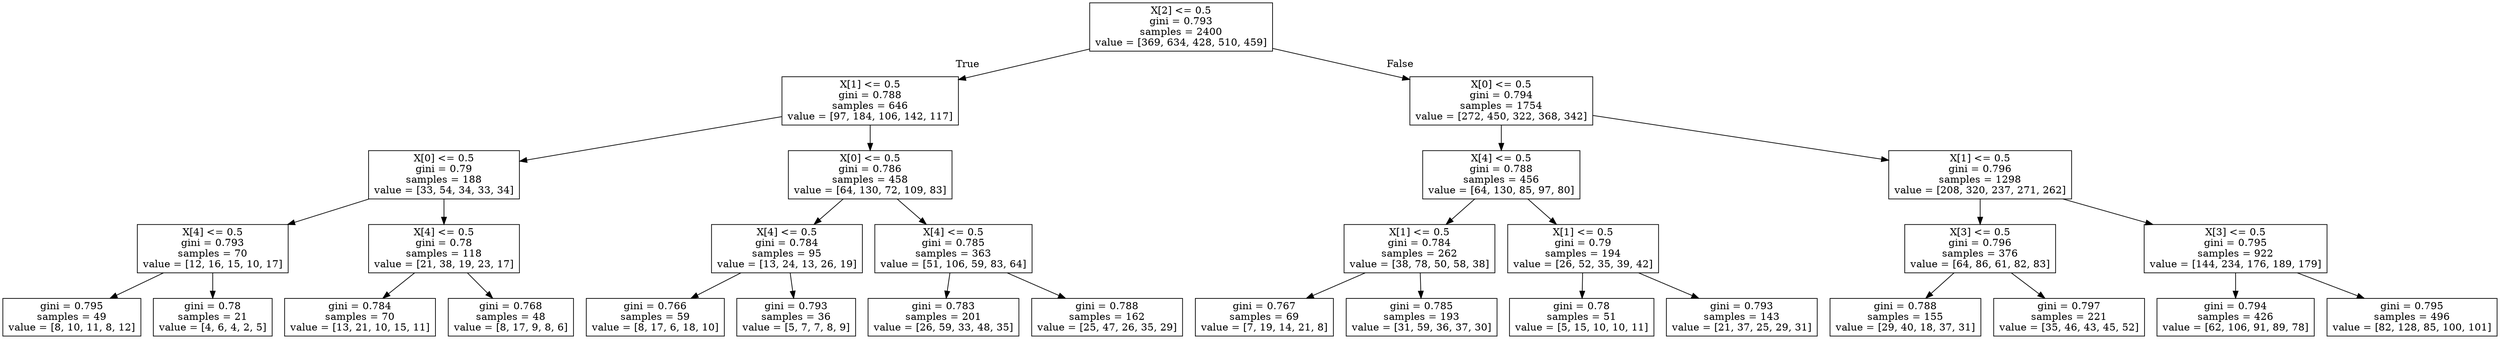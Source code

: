 digraph Tree {
node [shape=box] ;
0 [label="X[2] <= 0.5\ngini = 0.793\nsamples = 2400\nvalue = [369, 634, 428, 510, 459]"] ;
1 [label="X[1] <= 0.5\ngini = 0.788\nsamples = 646\nvalue = [97, 184, 106, 142, 117]"] ;
0 -> 1 [labeldistance=2.5, labelangle=45, headlabel="True"] ;
2 [label="X[0] <= 0.5\ngini = 0.79\nsamples = 188\nvalue = [33, 54, 34, 33, 34]"] ;
1 -> 2 ;
3 [label="X[4] <= 0.5\ngini = 0.793\nsamples = 70\nvalue = [12, 16, 15, 10, 17]"] ;
2 -> 3 ;
4 [label="gini = 0.795\nsamples = 49\nvalue = [8, 10, 11, 8, 12]"] ;
3 -> 4 ;
5 [label="gini = 0.78\nsamples = 21\nvalue = [4, 6, 4, 2, 5]"] ;
3 -> 5 ;
6 [label="X[4] <= 0.5\ngini = 0.78\nsamples = 118\nvalue = [21, 38, 19, 23, 17]"] ;
2 -> 6 ;
7 [label="gini = 0.784\nsamples = 70\nvalue = [13, 21, 10, 15, 11]"] ;
6 -> 7 ;
8 [label="gini = 0.768\nsamples = 48\nvalue = [8, 17, 9, 8, 6]"] ;
6 -> 8 ;
9 [label="X[0] <= 0.5\ngini = 0.786\nsamples = 458\nvalue = [64, 130, 72, 109, 83]"] ;
1 -> 9 ;
10 [label="X[4] <= 0.5\ngini = 0.784\nsamples = 95\nvalue = [13, 24, 13, 26, 19]"] ;
9 -> 10 ;
11 [label="gini = 0.766\nsamples = 59\nvalue = [8, 17, 6, 18, 10]"] ;
10 -> 11 ;
12 [label="gini = 0.793\nsamples = 36\nvalue = [5, 7, 7, 8, 9]"] ;
10 -> 12 ;
13 [label="X[4] <= 0.5\ngini = 0.785\nsamples = 363\nvalue = [51, 106, 59, 83, 64]"] ;
9 -> 13 ;
14 [label="gini = 0.783\nsamples = 201\nvalue = [26, 59, 33, 48, 35]"] ;
13 -> 14 ;
15 [label="gini = 0.788\nsamples = 162\nvalue = [25, 47, 26, 35, 29]"] ;
13 -> 15 ;
16 [label="X[0] <= 0.5\ngini = 0.794\nsamples = 1754\nvalue = [272, 450, 322, 368, 342]"] ;
0 -> 16 [labeldistance=2.5, labelangle=-45, headlabel="False"] ;
17 [label="X[4] <= 0.5\ngini = 0.788\nsamples = 456\nvalue = [64, 130, 85, 97, 80]"] ;
16 -> 17 ;
18 [label="X[1] <= 0.5\ngini = 0.784\nsamples = 262\nvalue = [38, 78, 50, 58, 38]"] ;
17 -> 18 ;
19 [label="gini = 0.767\nsamples = 69\nvalue = [7, 19, 14, 21, 8]"] ;
18 -> 19 ;
20 [label="gini = 0.785\nsamples = 193\nvalue = [31, 59, 36, 37, 30]"] ;
18 -> 20 ;
21 [label="X[1] <= 0.5\ngini = 0.79\nsamples = 194\nvalue = [26, 52, 35, 39, 42]"] ;
17 -> 21 ;
22 [label="gini = 0.78\nsamples = 51\nvalue = [5, 15, 10, 10, 11]"] ;
21 -> 22 ;
23 [label="gini = 0.793\nsamples = 143\nvalue = [21, 37, 25, 29, 31]"] ;
21 -> 23 ;
24 [label="X[1] <= 0.5\ngini = 0.796\nsamples = 1298\nvalue = [208, 320, 237, 271, 262]"] ;
16 -> 24 ;
25 [label="X[3] <= 0.5\ngini = 0.796\nsamples = 376\nvalue = [64, 86, 61, 82, 83]"] ;
24 -> 25 ;
26 [label="gini = 0.788\nsamples = 155\nvalue = [29, 40, 18, 37, 31]"] ;
25 -> 26 ;
27 [label="gini = 0.797\nsamples = 221\nvalue = [35, 46, 43, 45, 52]"] ;
25 -> 27 ;
28 [label="X[3] <= 0.5\ngini = 0.795\nsamples = 922\nvalue = [144, 234, 176, 189, 179]"] ;
24 -> 28 ;
29 [label="gini = 0.794\nsamples = 426\nvalue = [62, 106, 91, 89, 78]"] ;
28 -> 29 ;
30 [label="gini = 0.795\nsamples = 496\nvalue = [82, 128, 85, 100, 101]"] ;
28 -> 30 ;
}